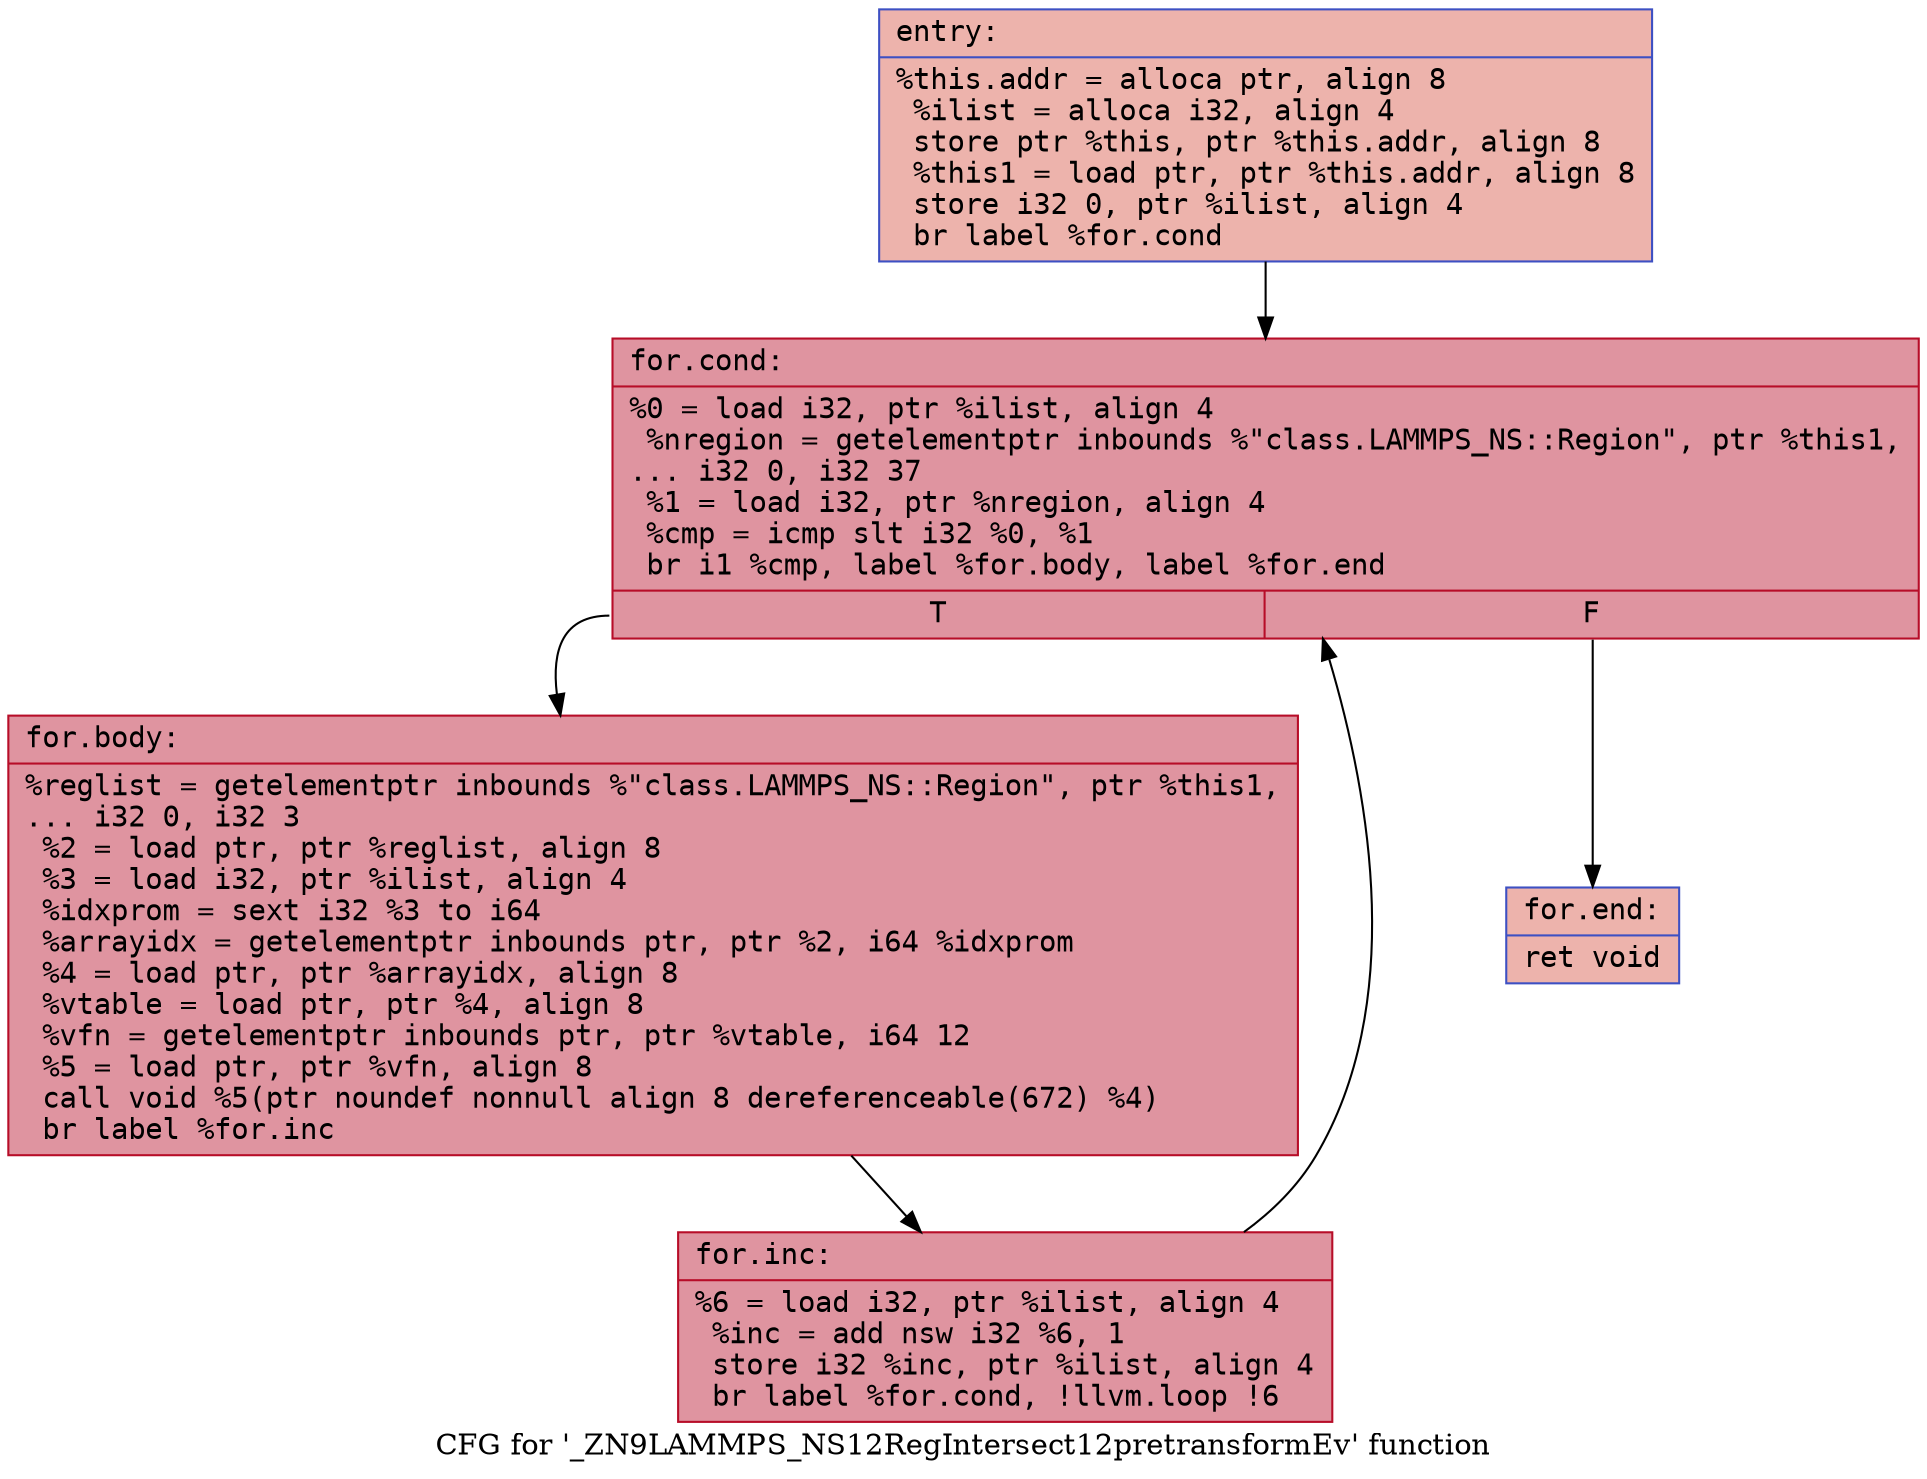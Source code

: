 digraph "CFG for '_ZN9LAMMPS_NS12RegIntersect12pretransformEv' function" {
	label="CFG for '_ZN9LAMMPS_NS12RegIntersect12pretransformEv' function";

	Node0x5640011fda30 [shape=record,color="#3d50c3ff", style=filled, fillcolor="#d6524470" fontname="Courier",label="{entry:\l|  %this.addr = alloca ptr, align 8\l  %ilist = alloca i32, align 4\l  store ptr %this, ptr %this.addr, align 8\l  %this1 = load ptr, ptr %this.addr, align 8\l  store i32 0, ptr %ilist, align 4\l  br label %for.cond\l}"];
	Node0x5640011fda30 -> Node0x5640011fdd10[tooltip="entry -> for.cond\nProbability 100.00%" ];
	Node0x5640011fdd10 [shape=record,color="#b70d28ff", style=filled, fillcolor="#b70d2870" fontname="Courier",label="{for.cond:\l|  %0 = load i32, ptr %ilist, align 4\l  %nregion = getelementptr inbounds %\"class.LAMMPS_NS::Region\", ptr %this1,\l... i32 0, i32 37\l  %1 = load i32, ptr %nregion, align 4\l  %cmp = icmp slt i32 %0, %1\l  br i1 %cmp, label %for.body, label %for.end\l|{<s0>T|<s1>F}}"];
	Node0x5640011fdd10:s0 -> Node0x5640011fe000[tooltip="for.cond -> for.body\nProbability 96.88%" ];
	Node0x5640011fdd10:s1 -> Node0x5640011fe080[tooltip="for.cond -> for.end\nProbability 3.12%" ];
	Node0x5640011fe000 [shape=record,color="#b70d28ff", style=filled, fillcolor="#b70d2870" fontname="Courier",label="{for.body:\l|  %reglist = getelementptr inbounds %\"class.LAMMPS_NS::Region\", ptr %this1,\l... i32 0, i32 3\l  %2 = load ptr, ptr %reglist, align 8\l  %3 = load i32, ptr %ilist, align 4\l  %idxprom = sext i32 %3 to i64\l  %arrayidx = getelementptr inbounds ptr, ptr %2, i64 %idxprom\l  %4 = load ptr, ptr %arrayidx, align 8\l  %vtable = load ptr, ptr %4, align 8\l  %vfn = getelementptr inbounds ptr, ptr %vtable, i64 12\l  %5 = load ptr, ptr %vfn, align 8\l  call void %5(ptr noundef nonnull align 8 dereferenceable(672) %4)\l  br label %for.inc\l}"];
	Node0x5640011fe000 -> Node0x5640011fe910[tooltip="for.body -> for.inc\nProbability 100.00%" ];
	Node0x5640011fe910 [shape=record,color="#b70d28ff", style=filled, fillcolor="#b70d2870" fontname="Courier",label="{for.inc:\l|  %6 = load i32, ptr %ilist, align 4\l  %inc = add nsw i32 %6, 1\l  store i32 %inc, ptr %ilist, align 4\l  br label %for.cond, !llvm.loop !6\l}"];
	Node0x5640011fe910 -> Node0x5640011fdd10[tooltip="for.inc -> for.cond\nProbability 100.00%" ];
	Node0x5640011fe080 [shape=record,color="#3d50c3ff", style=filled, fillcolor="#d6524470" fontname="Courier",label="{for.end:\l|  ret void\l}"];
}
